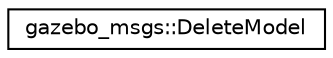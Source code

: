 digraph "Graphical Class Hierarchy"
{
  edge [fontname="Helvetica",fontsize="10",labelfontname="Helvetica",labelfontsize="10"];
  node [fontname="Helvetica",fontsize="10",shape=record];
  rankdir="LR";
  Node1 [label="gazebo_msgs::DeleteModel",height=0.2,width=0.4,color="black", fillcolor="white", style="filled",URL="$classgazebo__msgs_1_1_delete_model.html"];
}
